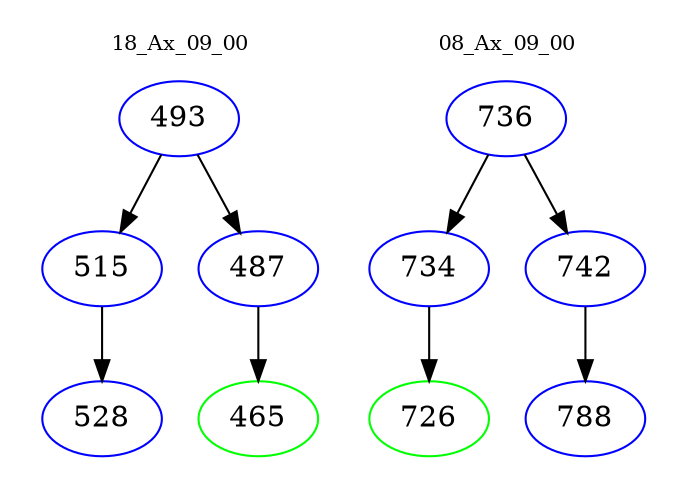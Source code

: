 digraph{
subgraph cluster_0 {
color = white
label = "18_Ax_09_00";
fontsize=10;
T0_493 [label="493", color="blue"]
T0_493 -> T0_515 [color="black"]
T0_515 [label="515", color="blue"]
T0_515 -> T0_528 [color="black"]
T0_528 [label="528", color="blue"]
T0_493 -> T0_487 [color="black"]
T0_487 [label="487", color="blue"]
T0_487 -> T0_465 [color="black"]
T0_465 [label="465", color="green"]
}
subgraph cluster_1 {
color = white
label = "08_Ax_09_00";
fontsize=10;
T1_736 [label="736", color="blue"]
T1_736 -> T1_734 [color="black"]
T1_734 [label="734", color="blue"]
T1_734 -> T1_726 [color="black"]
T1_726 [label="726", color="green"]
T1_736 -> T1_742 [color="black"]
T1_742 [label="742", color="blue"]
T1_742 -> T1_788 [color="black"]
T1_788 [label="788", color="blue"]
}
}
